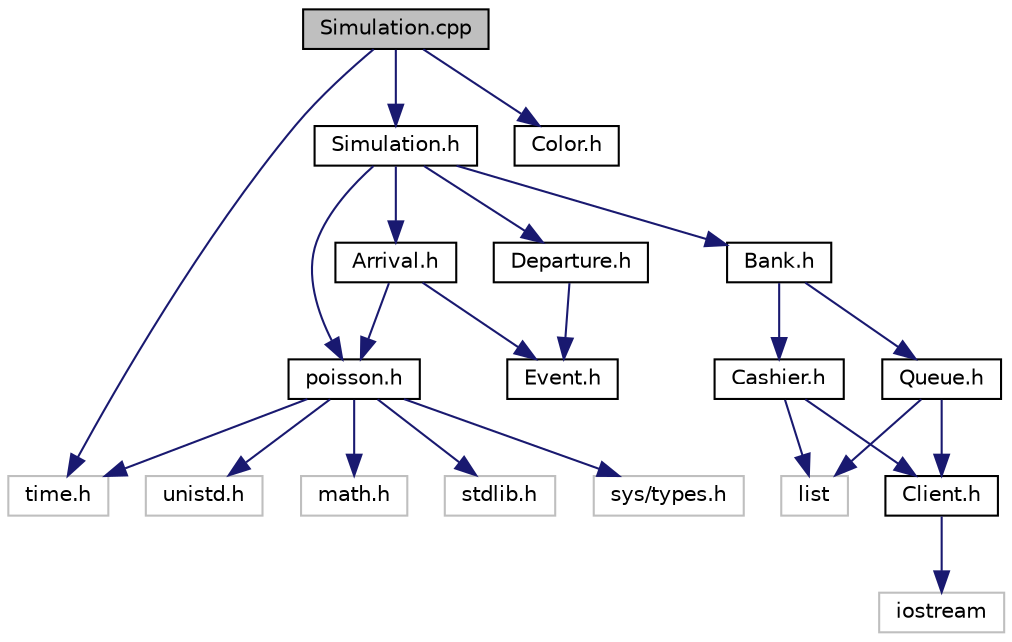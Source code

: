 digraph "Simulation.cpp"
{
 // LATEX_PDF_SIZE
  edge [fontname="Helvetica",fontsize="10",labelfontname="Helvetica",labelfontsize="10"];
  node [fontname="Helvetica",fontsize="10",shape=record];
  Node1 [label="Simulation.cpp",height=0.2,width=0.4,color="black", fillcolor="grey75", style="filled", fontcolor="black",tooltip="Classe Simulation."];
  Node1 -> Node2 [color="midnightblue",fontsize="10",style="solid",fontname="Helvetica"];
  Node2 [label="Simulation.h",height=0.2,width=0.4,color="black", fillcolor="white", style="filled",URL="$_simulation_8h.html",tooltip="Classe Simulation."];
  Node2 -> Node3 [color="midnightblue",fontsize="10",style="solid",fontname="Helvetica"];
  Node3 [label="Bank.h",height=0.2,width=0.4,color="black", fillcolor="white", style="filled",URL="$_bank_8h.html",tooltip="Classe Bank."];
  Node3 -> Node4 [color="midnightblue",fontsize="10",style="solid",fontname="Helvetica"];
  Node4 [label="Cashier.h",height=0.2,width=0.4,color="black", fillcolor="white", style="filled",URL="$_cashier_8h.html",tooltip="Classe Cashier."];
  Node4 -> Node5 [color="midnightblue",fontsize="10",style="solid",fontname="Helvetica"];
  Node5 [label="Client.h",height=0.2,width=0.4,color="black", fillcolor="white", style="filled",URL="$_client_8h.html",tooltip="Classe Client."];
  Node5 -> Node6 [color="midnightblue",fontsize="10",style="solid",fontname="Helvetica"];
  Node6 [label="iostream",height=0.2,width=0.4,color="grey75", fillcolor="white", style="filled",tooltip=" "];
  Node4 -> Node7 [color="midnightblue",fontsize="10",style="solid",fontname="Helvetica"];
  Node7 [label="list",height=0.2,width=0.4,color="grey75", fillcolor="white", style="filled",tooltip=" "];
  Node3 -> Node8 [color="midnightblue",fontsize="10",style="solid",fontname="Helvetica"];
  Node8 [label="Queue.h",height=0.2,width=0.4,color="black", fillcolor="white", style="filled",URL="$_queue_8h.html",tooltip="Classe Queue."];
  Node8 -> Node5 [color="midnightblue",fontsize="10",style="solid",fontname="Helvetica"];
  Node8 -> Node7 [color="midnightblue",fontsize="10",style="solid",fontname="Helvetica"];
  Node2 -> Node9 [color="midnightblue",fontsize="10",style="solid",fontname="Helvetica"];
  Node9 [label="poisson.h",height=0.2,width=0.4,color="black", fillcolor="white", style="filled",URL="$poisson_8h_source.html",tooltip=" "];
  Node9 -> Node10 [color="midnightblue",fontsize="10",style="solid",fontname="Helvetica"];
  Node10 [label="math.h",height=0.2,width=0.4,color="grey75", fillcolor="white", style="filled",tooltip=" "];
  Node9 -> Node11 [color="midnightblue",fontsize="10",style="solid",fontname="Helvetica"];
  Node11 [label="stdlib.h",height=0.2,width=0.4,color="grey75", fillcolor="white", style="filled",tooltip=" "];
  Node9 -> Node12 [color="midnightblue",fontsize="10",style="solid",fontname="Helvetica"];
  Node12 [label="sys/types.h",height=0.2,width=0.4,color="grey75", fillcolor="white", style="filled",tooltip=" "];
  Node9 -> Node13 [color="midnightblue",fontsize="10",style="solid",fontname="Helvetica"];
  Node13 [label="time.h",height=0.2,width=0.4,color="grey75", fillcolor="white", style="filled",tooltip=" "];
  Node9 -> Node14 [color="midnightblue",fontsize="10",style="solid",fontname="Helvetica"];
  Node14 [label="unistd.h",height=0.2,width=0.4,color="grey75", fillcolor="white", style="filled",tooltip=" "];
  Node2 -> Node15 [color="midnightblue",fontsize="10",style="solid",fontname="Helvetica"];
  Node15 [label="Arrival.h",height=0.2,width=0.4,color="black", fillcolor="white", style="filled",URL="$_arrival_8h.html",tooltip="Classe Arrival."];
  Node15 -> Node16 [color="midnightblue",fontsize="10",style="solid",fontname="Helvetica"];
  Node16 [label="Event.h",height=0.2,width=0.4,color="black", fillcolor="white", style="filled",URL="$_event_8h.html",tooltip="Classe Event."];
  Node15 -> Node9 [color="midnightblue",fontsize="10",style="solid",fontname="Helvetica"];
  Node2 -> Node17 [color="midnightblue",fontsize="10",style="solid",fontname="Helvetica"];
  Node17 [label="Departure.h",height=0.2,width=0.4,color="black", fillcolor="white", style="filled",URL="$_departure_8h.html",tooltip="Classe Departure."];
  Node17 -> Node16 [color="midnightblue",fontsize="10",style="solid",fontname="Helvetica"];
  Node1 -> Node18 [color="midnightblue",fontsize="10",style="solid",fontname="Helvetica"];
  Node18 [label="Color.h",height=0.2,width=0.4,color="black", fillcolor="white", style="filled",URL="$_color_8h_source.html",tooltip=" "];
  Node1 -> Node13 [color="midnightblue",fontsize="10",style="solid",fontname="Helvetica"];
}
